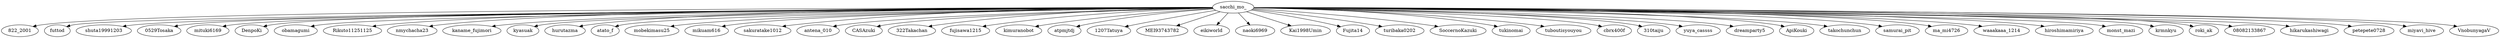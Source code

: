strict digraph {
"sacchi_mo_" -> "822_2001"
"sacchi_mo_" -> "futtod"
"sacchi_mo_" -> "shuta19991203"
"sacchi_mo_" -> "0529Tosaka"
"sacchi_mo_" -> "mituki6169"
"sacchi_mo_" -> "DenpoKi"
"sacchi_mo_" -> "obamagumi"
"sacchi_mo_" -> "Rikuto11251125"
"sacchi_mo_" -> "nmychacha23"
"sacchi_mo_" -> "kaname_fujimori"
"sacchi_mo_" -> "kyasuak"
"sacchi_mo_" -> "hurutazma"
"sacchi_mo_" -> "atato_f"
"sacchi_mo_" -> "mobekimasu25"
"sacchi_mo_" -> "mikuam616"
"sacchi_mo_" -> "sakuratake1012"
"sacchi_mo_" -> "antena_010"
"sacchi_mo_" -> "CASAzuki"
"sacchi_mo_" -> "322Takachan"
"sacchi_mo_" -> "fujisawa1215"
"sacchi_mo_" -> "kimuranobot"
"sacchi_mo_" -> "atpmjtdj"
"sacchi_mo_" -> "1207Tatuya"
"sacchi_mo_" -> "MEI93743782"
"sacchi_mo_" -> "eikiworld"
"sacchi_mo_" -> "naoki6969"
"sacchi_mo_" -> "Kai1998Umin"
"sacchi_mo_" -> "Fujita14"
"sacchi_mo_" -> "turibaka0202"
"sacchi_mo_" -> "SoccernoKazuki"
"sacchi_mo_" -> "tukinomai"
"sacchi_mo_" -> "tuboutisyouyou"
"sacchi_mo_" -> "cbrx400f"
"sacchi_mo_" -> "310taiju"
"sacchi_mo_" -> "yuya_cassss"
"sacchi_mo_" -> "dreamparty5"
"sacchi_mo_" -> "ApiKouki"
"sacchi_mo_" -> "takochunchun"
"sacchi_mo_" -> "samurai_pit"
"sacchi_mo_" -> "ma_mi4726"
"sacchi_mo_" -> "waaakaaa_1214"
"sacchi_mo_" -> "hiroshimamiriya"
"sacchi_mo_" -> "monst_mazi"
"sacchi_mo_" -> "krmnkyu"
"sacchi_mo_" -> "roki_ak"
"sacchi_mo_" -> "08082133867"
"sacchi_mo_" -> "hikarukashiwagi"
"sacchi_mo_" -> "petepete0728"
"sacchi_mo_" -> "miyavi_hive"
"sacchi_mo_" -> "VnobunyagaV"
}